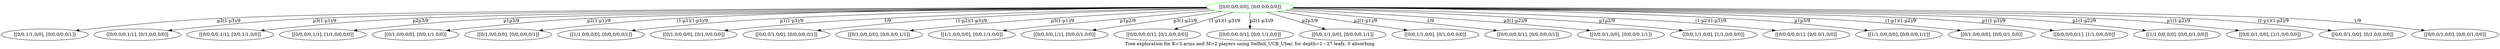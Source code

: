 digraph {
	overlap=false
	label="Tree exploration for K=3 arms and M=2 players using Selfish_UCB_Ubar, for depth=1 : 27 leafs, 0 absorbing"
	0 [label="[[0/0,0/0,0/0], [0/0,0/0,0/0]]" color=green]
	0 -> 1 [label="µ2(1-µ3)/9" color=black]
	0 -> 2 [label="µ3(1-µ1)/9" color=black]
	0 -> 3 [label="µ2µ3/9" color=black]
	0 -> 4 [label="µ1µ3/9" color=black]
	0 -> 5 [label="µ2(1-µ1)/9" color=black]
	0 -> 6 [label="(1-µ1)(1-µ3)/9" color=black]
	0 -> 7 [label="µ1(1-µ3)/9" color=black]
	0 -> 8 [label="1/9" color=black]
	0 -> 9 [label="(1-µ2)(1-µ3)/9" color=black]
	0 -> 10 [label="µ3(1-µ1)/9" color=black]
	0 -> 11 [label="µ1µ2/9" color=black]
	0 -> 12 [label="µ3(1-µ2)/9" color=black]
	0 -> 13 [label="(1-µ1)(1-µ3)/9" color=black]
	0 -> 14 [label="µ2(1-µ3)/9" color=black]
	0 -> 15 [label="µ2µ3/9" color=black]
	0 -> 16 [label="µ2(1-µ1)/9" color=black]
	0 -> 17 [label="1/9" color=black]
	0 -> 18 [label="µ3(1-µ2)/9" color=black]
	0 -> 19 [label="µ1µ2/9" color=black]
	0 -> 20 [label="(1-µ2)(1-µ3)/9" color=black]
	0 -> 21 [label="µ1µ3/9" color=black]
	0 -> 22 [label="(1-µ1)(1-µ2)/9" color=black]
	0 -> 23 [label="µ1(1-µ3)/9" color=black]
	0 -> 24 [label="µ1(1-µ2)/9" color=black]
	0 -> 25 [label="µ1(1-µ2)/9" color=black]
	0 -> 26 [label="(1-µ1)(1-µ2)/9" color=black]
	0 -> 27 [label="1/9" color=black]
	1 [label="[[0/0,1/1,0/0], [0/0,0/0,0/1]]"]
	2 [label="[[0/0,0/0,1/1], [0/1,0/0,0/0]]"]
	3 [label="[[0/0,0/0,1/1], [0/0,1/1,0/0]]"]
	4 [label="[[0/0,0/0,1/1], [1/1,0/0,0/0]]"]
	5 [label="[[0/1,0/0,0/0], [0/0,1/1,0/0]]"]
	6 [label="[[0/1,0/0,0/0], [0/0,0/0,0/1]]"]
	7 [label="[[1/1,0/0,0/0], [0/0,0/0,0/1]]"]
	8 [label="[[0/1,0/0,0/0], [0/1,0/0,0/0]]"]
	9 [label="[[0/0,0/1,0/0], [0/0,0/0,0/1]]"]
	10 [label="[[0/1,0/0,0/0], [0/0,0/0,1/1]]"]
	11 [label="[[1/1,0/0,0/0], [0/0,1/1,0/0]]"]
	12 [label="[[0/0,0/0,1/1], [0/0,0/1,0/0]]"]
	13 [label="[[0/0,0/0,0/1], [0/1,0/0,0/0]]"]
	14 [label="[[0/0,0/0,0/1], [0/0,1/1,0/0]]"]
	15 [label="[[0/0,1/1,0/0], [0/0,0/0,1/1]]"]
	16 [label="[[0/0,1/1,0/0], [0/1,0/0,0/0]]"]
	17 [label="[[0/0,0/0,0/1], [0/0,0/0,0/1]]"]
	18 [label="[[0/0,0/1,0/0], [0/0,0/0,1/1]]"]
	19 [label="[[0/0,1/1,0/0], [1/1,0/0,0/0]]"]
	20 [label="[[0/0,0/0,0/1], [0/0,0/1,0/0]]"]
	21 [label="[[1/1,0/0,0/0], [0/0,0/0,1/1]]"]
	22 [label="[[0/1,0/0,0/0], [0/0,0/1,0/0]]"]
	23 [label="[[0/0,0/0,0/1], [1/1,0/0,0/0]]"]
	24 [label="[[1/1,0/0,0/0], [0/0,0/1,0/0]]"]
	25 [label="[[0/0,0/1,0/0], [1/1,0/0,0/0]]"]
	26 [label="[[0/0,0/1,0/0], [0/1,0/0,0/0]]"]
	27 [label="[[0/0,0/1,0/0], [0/0,0/1,0/0]]"]
}
